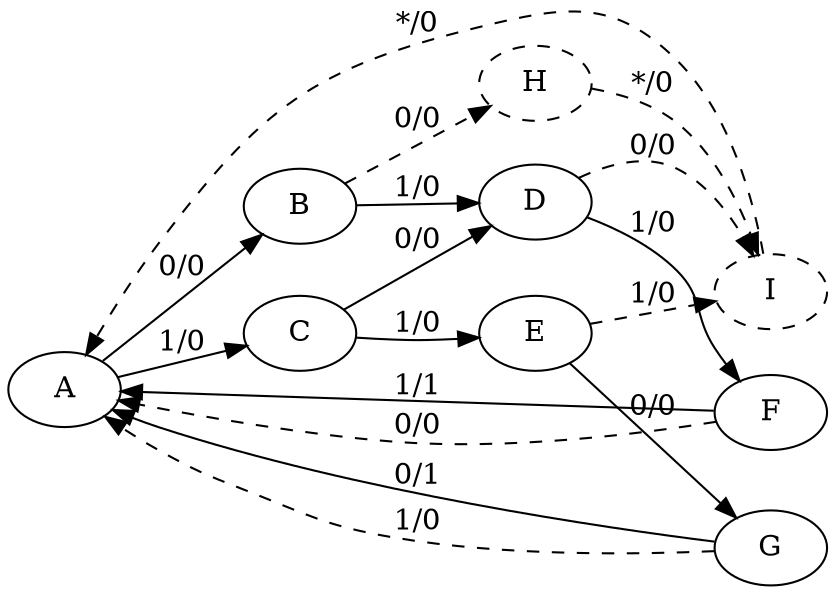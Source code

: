 digraph mealy {
    rankdir="LR"
    
    A->B[label="0/0"]
    A->C[label="1/0"]
    B->D[label="1/0"]
    C->D[label="0/0"]
    C->E[label="1/0"]
    D->F[label="1/0"]
    E->G[label="0/0"]
    F->A[label="1/1"]
    G->A[label="0/1"]
    
    node [style="dashed"]
    edge [style="dashed", weight=0]
    B->H[label="0/0"]
    H->I[label="*/0"]
    D->I[label="0/0"]
    E->I[label="1/0"]
    F->A[label="0/0"]
    G->A[label="1/0"]
    I->A[label="*/0"]
}

